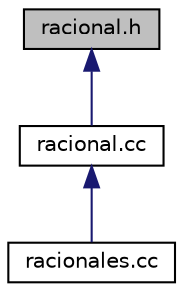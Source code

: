 digraph "racional.h"
{
 // LATEX_PDF_SIZE
  edge [fontname="Helvetica",fontsize="10",labelfontname="Helvetica",labelfontsize="10"];
  node [fontname="Helvetica",fontsize="10",shape=record];
  Node1 [label="racional.h",height=0.2,width=0.4,color="black", fillcolor="grey75", style="filled", fontcolor="black",tooltip="clase Racional que permite construir, operar y leer objetos del tipo Racional"];
  Node1 -> Node2 [dir="back",color="midnightblue",fontsize="10",style="solid",fontname="Helvetica"];
  Node2 [label="racional.cc",height=0.2,width=0.4,color="black", fillcolor="white", style="filled",URL="$racional_8cc.html",tooltip="clase Racional que permite construir, operar y leer objetos del tipo Racional"];
  Node2 -> Node3 [dir="back",color="midnightblue",fontsize="10",style="solid",fontname="Helvetica"];
  Node3 [label="racionales.cc",height=0.2,width=0.4,color="black", fillcolor="white", style="filled",URL="$racionales_8cc.html",tooltip="El programa recibe por linea de comando 2 nombres de 2 ficheros diferentes .txt. El primero ingresado..."];
}
